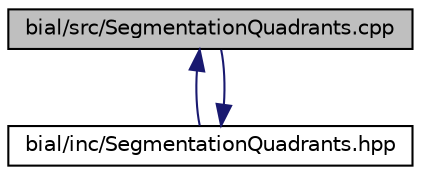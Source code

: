 digraph "bial/src/SegmentationQuadrants.cpp"
{
  edge [fontname="Helvetica",fontsize="10",labelfontname="Helvetica",labelfontsize="10"];
  node [fontname="Helvetica",fontsize="10",shape=record];
  Node1 [label="bial/src/SegmentationQuadrants.cpp",height=0.2,width=0.4,color="black", fillcolor="grey75", style="filled", fontcolor="black"];
  Node1 -> Node2 [dir="back",color="midnightblue",fontsize="10",style="solid",fontname="Helvetica"];
  Node2 [label="bial/inc/SegmentationQuadrants.hpp",height=0.2,width=0.4,color="black", fillcolor="white", style="filled",URL="$_segmentation_quadrants_8hpp.html"];
  Node2 -> Node1 [dir="back",color="midnightblue",fontsize="10",style="solid",fontname="Helvetica"];
}
